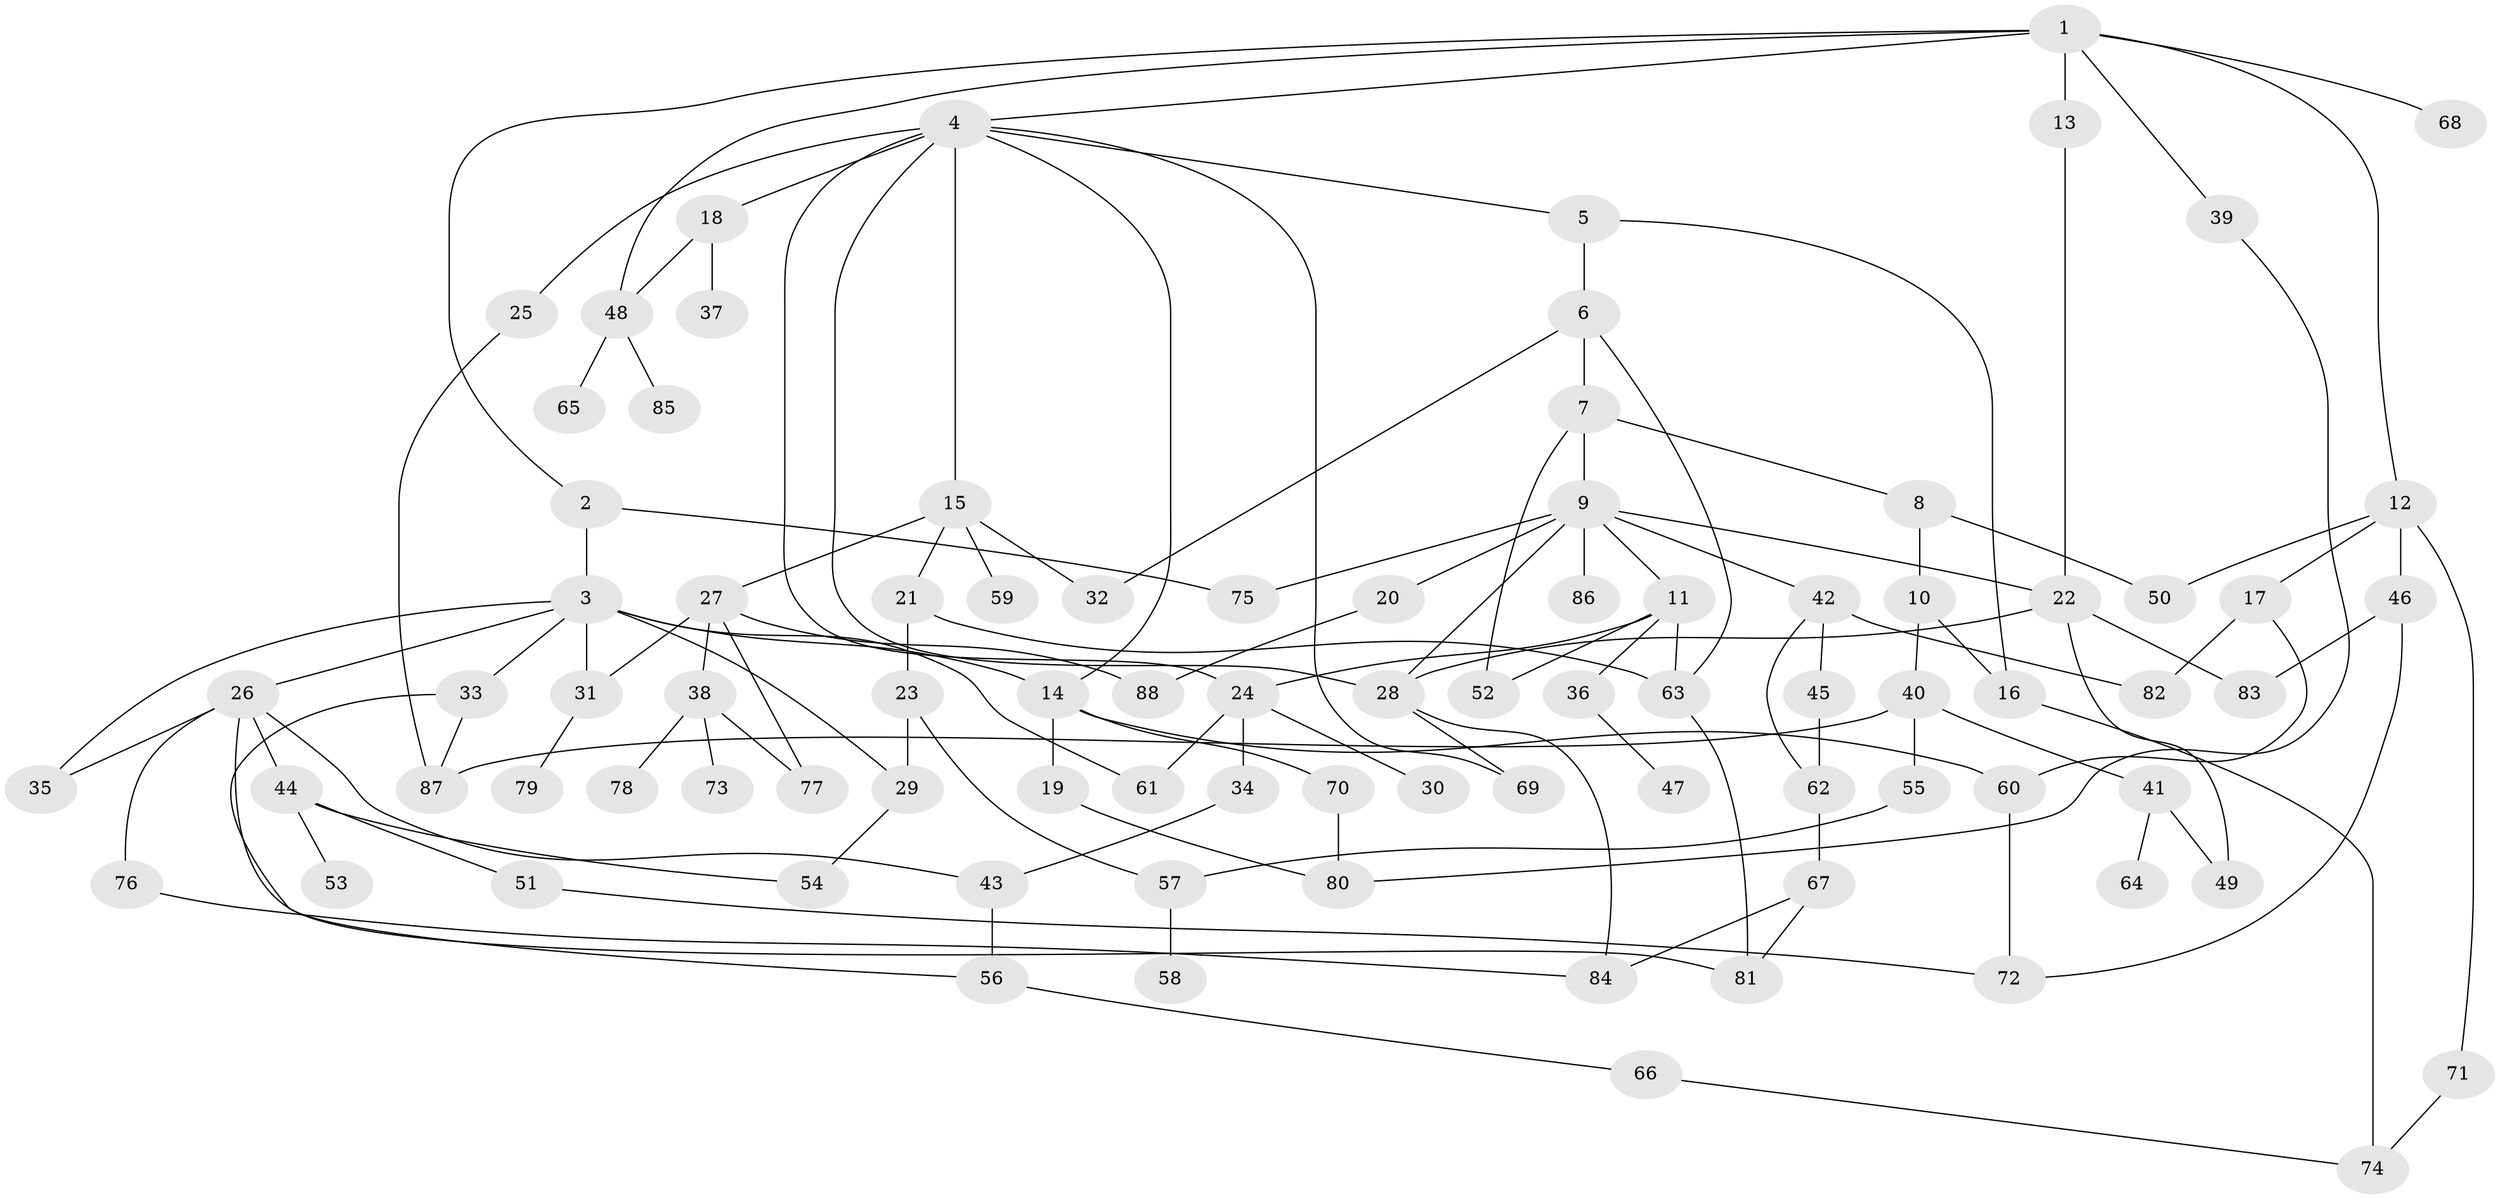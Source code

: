 // Generated by graph-tools (version 1.1) at 2025/13/03/09/25 04:13:23]
// undirected, 88 vertices, 128 edges
graph export_dot {
graph [start="1"]
  node [color=gray90,style=filled];
  1;
  2;
  3;
  4;
  5;
  6;
  7;
  8;
  9;
  10;
  11;
  12;
  13;
  14;
  15;
  16;
  17;
  18;
  19;
  20;
  21;
  22;
  23;
  24;
  25;
  26;
  27;
  28;
  29;
  30;
  31;
  32;
  33;
  34;
  35;
  36;
  37;
  38;
  39;
  40;
  41;
  42;
  43;
  44;
  45;
  46;
  47;
  48;
  49;
  50;
  51;
  52;
  53;
  54;
  55;
  56;
  57;
  58;
  59;
  60;
  61;
  62;
  63;
  64;
  65;
  66;
  67;
  68;
  69;
  70;
  71;
  72;
  73;
  74;
  75;
  76;
  77;
  78;
  79;
  80;
  81;
  82;
  83;
  84;
  85;
  86;
  87;
  88;
  1 -- 2;
  1 -- 4;
  1 -- 12;
  1 -- 13;
  1 -- 39;
  1 -- 48;
  1 -- 68;
  2 -- 3;
  2 -- 75;
  3 -- 14;
  3 -- 26;
  3 -- 29;
  3 -- 31;
  3 -- 33;
  3 -- 61;
  3 -- 35;
  4 -- 5;
  4 -- 15;
  4 -- 18;
  4 -- 25;
  4 -- 28;
  4 -- 69;
  4 -- 24;
  4 -- 14;
  5 -- 6;
  5 -- 16;
  6 -- 7;
  6 -- 32;
  6 -- 63;
  7 -- 8;
  7 -- 9;
  7 -- 52;
  8 -- 10;
  8 -- 50;
  9 -- 11;
  9 -- 20;
  9 -- 42;
  9 -- 86;
  9 -- 22;
  9 -- 75;
  9 -- 28;
  10 -- 16;
  10 -- 40;
  11 -- 24;
  11 -- 36;
  11 -- 52;
  11 -- 63;
  12 -- 17;
  12 -- 46;
  12 -- 71;
  12 -- 50;
  13 -- 22;
  14 -- 19;
  14 -- 70;
  14 -- 60;
  15 -- 21;
  15 -- 27;
  15 -- 59;
  15 -- 32;
  16 -- 74;
  17 -- 60;
  17 -- 82;
  18 -- 37;
  18 -- 48;
  19 -- 80;
  20 -- 88;
  21 -- 23;
  21 -- 63;
  22 -- 49;
  22 -- 28;
  22 -- 83;
  23 -- 57;
  23 -- 29;
  24 -- 30;
  24 -- 34;
  24 -- 61;
  25 -- 87;
  26 -- 35;
  26 -- 44;
  26 -- 76;
  26 -- 43;
  26 -- 81;
  27 -- 38;
  27 -- 77;
  27 -- 31;
  27 -- 88;
  28 -- 84;
  28 -- 69;
  29 -- 54;
  31 -- 79;
  33 -- 56;
  33 -- 87;
  34 -- 43;
  36 -- 47;
  38 -- 73;
  38 -- 77;
  38 -- 78;
  39 -- 80;
  40 -- 41;
  40 -- 55;
  40 -- 87;
  41 -- 64;
  41 -- 49;
  42 -- 45;
  42 -- 62;
  42 -- 82;
  43 -- 56;
  44 -- 51;
  44 -- 53;
  44 -- 54;
  45 -- 62;
  46 -- 83;
  46 -- 72;
  48 -- 65;
  48 -- 85;
  51 -- 72;
  55 -- 57;
  56 -- 66;
  57 -- 58;
  60 -- 72;
  62 -- 67;
  63 -- 81;
  66 -- 74;
  67 -- 81;
  67 -- 84;
  70 -- 80;
  71 -- 74;
  76 -- 84;
}
